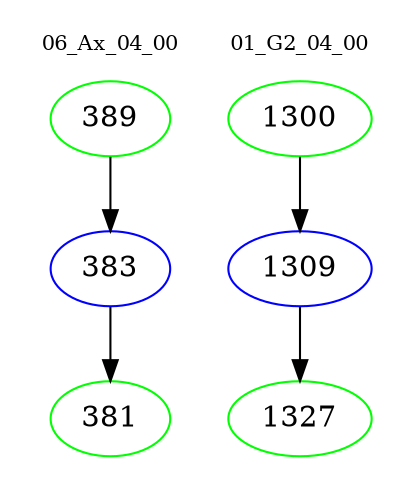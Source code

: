 digraph{
subgraph cluster_0 {
color = white
label = "06_Ax_04_00";
fontsize=10;
T0_389 [label="389", color="green"]
T0_389 -> T0_383 [color="black"]
T0_383 [label="383", color="blue"]
T0_383 -> T0_381 [color="black"]
T0_381 [label="381", color="green"]
}
subgraph cluster_1 {
color = white
label = "01_G2_04_00";
fontsize=10;
T1_1300 [label="1300", color="green"]
T1_1300 -> T1_1309 [color="black"]
T1_1309 [label="1309", color="blue"]
T1_1309 -> T1_1327 [color="black"]
T1_1327 [label="1327", color="green"]
}
}
